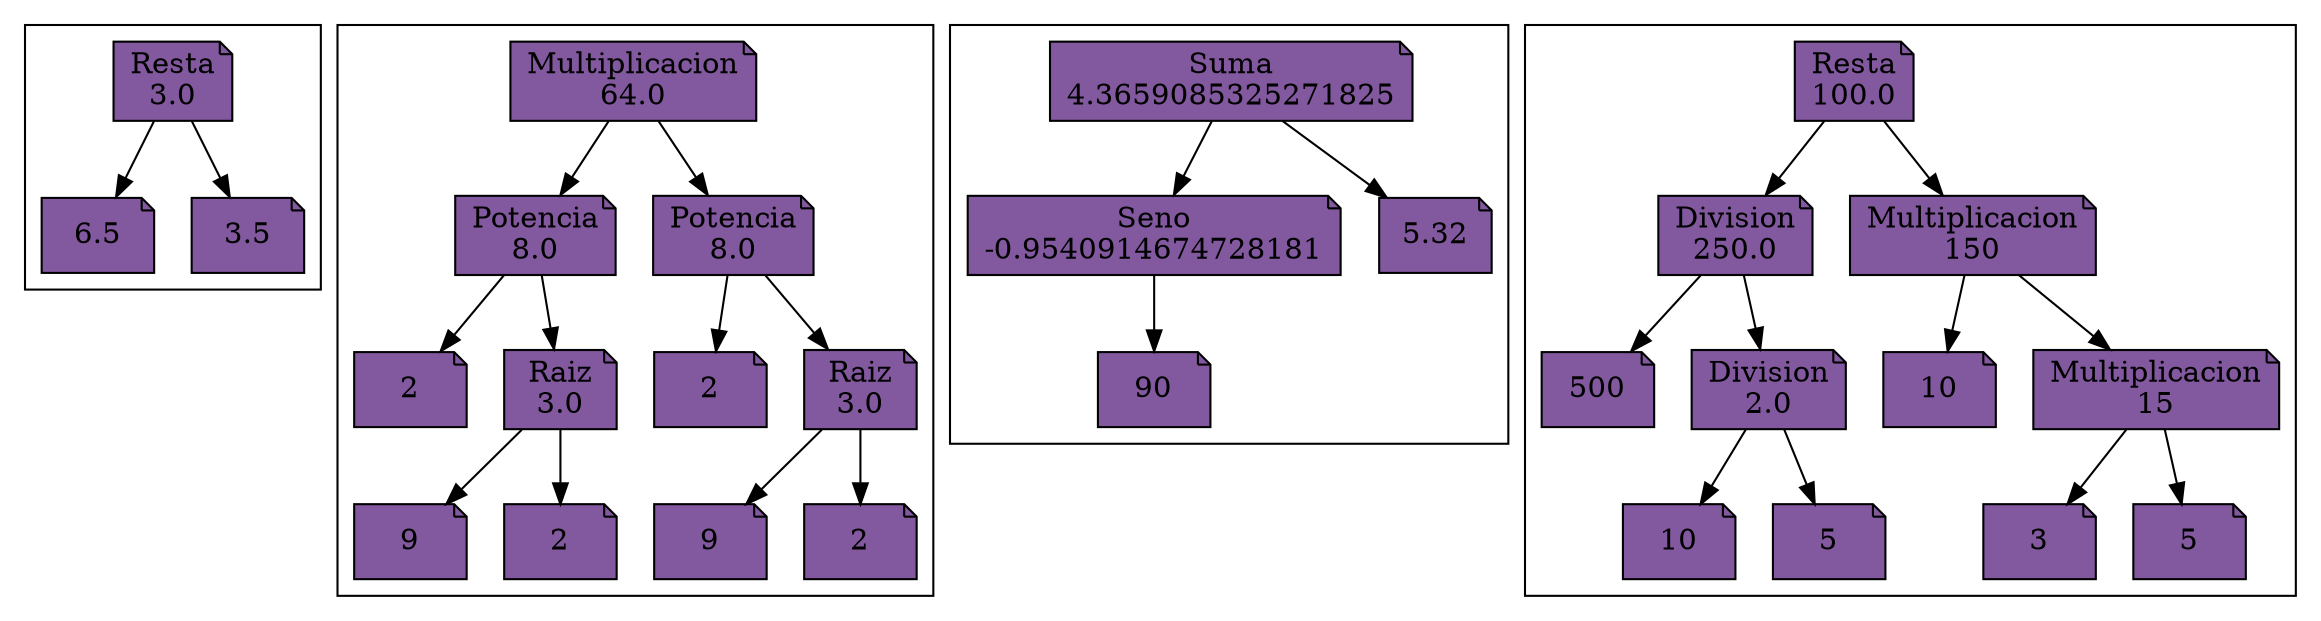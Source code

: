 digraph G {
            charset="utf-8";
subgraph cluster0 { 
n00 [ shape=note, style=filled, fillcolor="#82589F", label="Resta\n3.0"]; 
n10 [ shape=note, style=filled, fillcolor="#82589F", label="6.5"]; 
n00 -> n10
n20 [ shape=note, style=filled, fillcolor="#82589F", label="3.5"]; 
n00 -> n20
}subgraph cluster1 { 
n31 [ shape=note, style=filled, fillcolor="#82589F", label="Multiplicacion\n64.0"]; 
n41 [ shape=note, style=filled, fillcolor="#82589F", label="Potencia\n8.0"]; 
n51 [ shape=note, style=filled, fillcolor="#82589F", label="2"]; 
n41 -> n51
n61 [ shape=note, style=filled, fillcolor="#82589F", label="Raiz\n3.0"]; 
n71 [ shape=note, style=filled, fillcolor="#82589F", label="9"]; 
n61 -> n71
n81 [ shape=note, style=filled, fillcolor="#82589F", label="2"]; 
n61 -> n81
n41 -> n61
n31 -> n41
n91 [ shape=note, style=filled, fillcolor="#82589F", label="Potencia\n8.0"]; 
n101 [ shape=note, style=filled, fillcolor="#82589F", label="2"]; 
n91 -> n101
n111 [ shape=note, style=filled, fillcolor="#82589F", label="Raiz\n3.0"]; 
n121 [ shape=note, style=filled, fillcolor="#82589F", label="9"]; 
n111 -> n121
n131 [ shape=note, style=filled, fillcolor="#82589F", label="2"]; 
n111 -> n131
n91 -> n111
n31 -> n91
}subgraph cluster2 { 
n142 [ shape=note, style=filled, fillcolor="#82589F", label="Suma\n4.3659085325271825"]; 
n152 [ shape=note, style=filled, fillcolor="#82589F", label="Seno\n-0.9540914674728181"]; 
n162 [ shape=note, style=filled, fillcolor="#82589F", label="90"]; 
n152 -> n162
n142 -> n152
n172 [ shape=note, style=filled, fillcolor="#82589F", label="5.32"]; 
n142 -> n172
}subgraph cluster3 { 
n183 [ shape=note, style=filled, fillcolor="#82589F", label="Resta\n100.0"]; 
n193 [ shape=note, style=filled, fillcolor="#82589F", label="Division\n250.0"]; 
n203 [ shape=note, style=filled, fillcolor="#82589F", label="500"]; 
n193 -> n203
n213 [ shape=note, style=filled, fillcolor="#82589F", label="Division\n2.0"]; 
n223 [ shape=note, style=filled, fillcolor="#82589F", label="10"]; 
n213 -> n223
n233 [ shape=note, style=filled, fillcolor="#82589F", label="5"]; 
n213 -> n233
n193 -> n213
n183 -> n193
n243 [ shape=note, style=filled, fillcolor="#82589F", label="Multiplicacion\n150"]; 
n253 [ shape=note, style=filled, fillcolor="#82589F", label="10"]; 
n243 -> n253
n263 [ shape=note, style=filled, fillcolor="#82589F", label="Multiplicacion\n15"]; 
n273 [ shape=note, style=filled, fillcolor="#82589F", label="3"]; 
n263 -> n273
n283 [ shape=note, style=filled, fillcolor="#82589F", label="5"]; 
n263 -> n283
n243 -> n263
n183 -> n243
}}